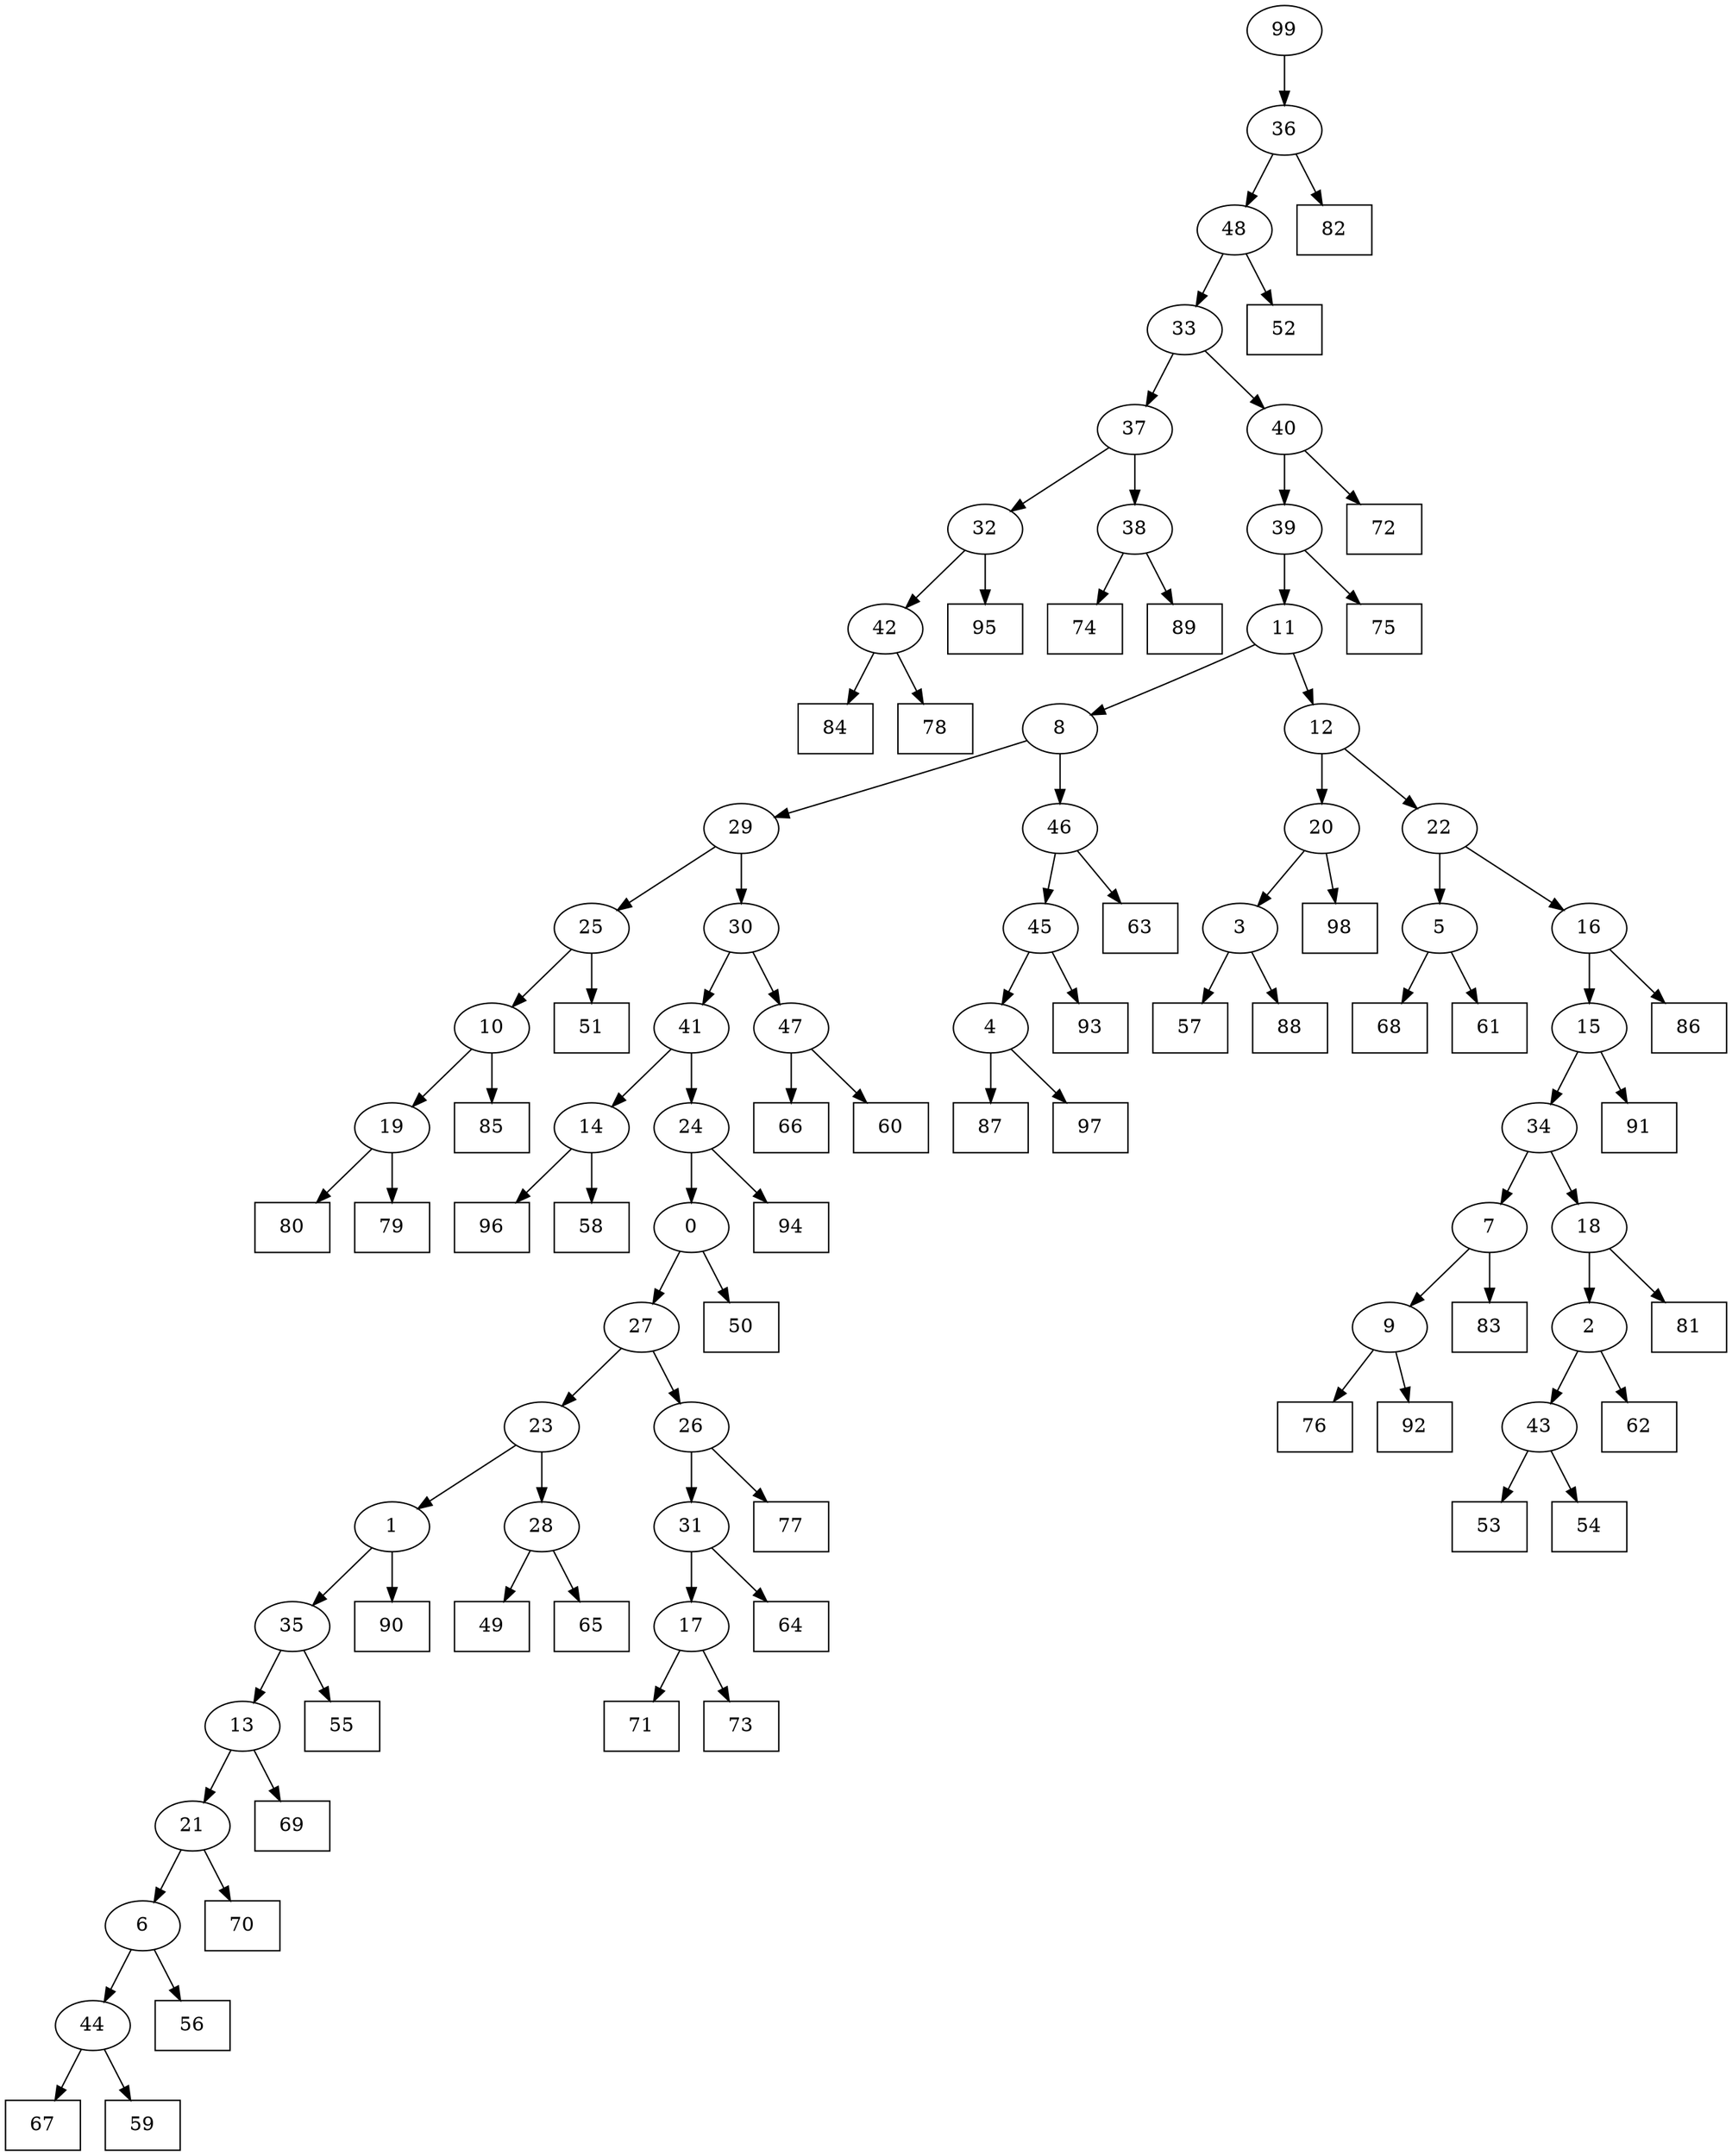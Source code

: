 digraph G {
0[label="0"];
1[label="1"];
2[label="2"];
3[label="3"];
4[label="4"];
5[label="5"];
6[label="6"];
7[label="7"];
8[label="8"];
9[label="9"];
10[label="10"];
11[label="11"];
12[label="12"];
13[label="13"];
14[label="14"];
15[label="15"];
16[label="16"];
17[label="17"];
18[label="18"];
19[label="19"];
20[label="20"];
21[label="21"];
22[label="22"];
23[label="23"];
24[label="24"];
25[label="25"];
26[label="26"];
27[label="27"];
28[label="28"];
29[label="29"];
30[label="30"];
31[label="31"];
32[label="32"];
33[label="33"];
34[label="34"];
35[label="35"];
36[label="36"];
37[label="37"];
38[label="38"];
39[label="39"];
40[label="40"];
41[label="41"];
42[label="42"];
43[label="43"];
44[label="44"];
45[label="45"];
46[label="46"];
47[label="47"];
48[label="48"];
49[shape=box,label="63"];
50[shape=box,label="72"];
51[shape=box,label="53"];
52[shape=box,label="62"];
53[shape=box,label="55"];
54[shape=box,label="91"];
55[shape=box,label="83"];
56[shape=box,label="49"];
57[shape=box,label="50"];
58[shape=box,label="64"];
59[shape=box,label="93"];
60[shape=box,label="75"];
61[shape=box,label="77"];
62[shape=box,label="76"];
63[shape=box,label="86"];
64[shape=box,label="96"];
65[shape=box,label="90"];
66[shape=box,label="84"];
67[shape=box,label="92"];
68[shape=box,label="80"];
69[shape=box,label="69"];
70[shape=box,label="79"];
71[shape=box,label="87"];
72[shape=box,label="66"];
73[shape=box,label="67"];
74[shape=box,label="68"];
75[shape=box,label="57"];
76[shape=box,label="60"];
77[shape=box,label="70"];
78[shape=box,label="51"];
79[shape=box,label="71"];
80[shape=box,label="98"];
81[shape=box,label="82"];
82[shape=box,label="95"];
83[shape=box,label="65"];
84[shape=box,label="88"];
85[shape=box,label="59"];
86[shape=box,label="85"];
87[shape=box,label="61"];
88[shape=box,label="74"];
89[shape=box,label="73"];
90[shape=box,label="58"];
91[shape=box,label="52"];
92[shape=box,label="54"];
93[shape=box,label="94"];
94[shape=box,label="56"];
95[shape=box,label="89"];
96[shape=box,label="78"];
97[shape=box,label="97"];
98[shape=box,label="81"];
99[label="99"];
46->49 ;
48->91 ;
19->70 ;
38->88 ;
8->46 ;
5->87 ;
16->63 ;
38->95 ;
44->85 ;
32->82 ;
17->89 ;
36->81 ;
28->83 ;
43->51 ;
13->21 ;
25->78 ;
9->67 ;
7->55 ;
3->75 ;
14->90 ;
4->97 ;
39->60 ;
18->98 ;
1->65 ;
23->28 ;
11->8 ;
20->3 ;
34->18 ;
27->23 ;
2->43 ;
43->92 ;
31->17 ;
8->29 ;
28->56 ;
30->47 ;
47->76 ;
32->42 ;
42->66 ;
21->77 ;
26->61 ;
0->57 ;
22->5 ;
17->79 ;
9->62 ;
35->53 ;
3->84 ;
34->7 ;
12->20 ;
7->9 ;
29->30 ;
40->50 ;
42->96 ;
33->37 ;
37->32 ;
99->36 ;
46->45 ;
45->59 ;
40->39 ;
39->11 ;
31->58 ;
18->2 ;
2->52 ;
24->93 ;
5->74 ;
37->38 ;
41->14 ;
14->64 ;
45->4 ;
4->71 ;
30->41 ;
41->24 ;
0->27 ;
15->54 ;
21->6 ;
6->44 ;
24->0 ;
23->1 ;
1->35 ;
27->26 ;
16->15 ;
15->34 ;
47->72 ;
10->19 ;
19->68 ;
44->73 ;
29->25 ;
25->10 ;
10->86 ;
33->40 ;
26->31 ;
22->16 ;
20->80 ;
36->48 ;
6->94 ;
11->12 ;
12->22 ;
48->33 ;
35->13 ;
13->69 ;
}
